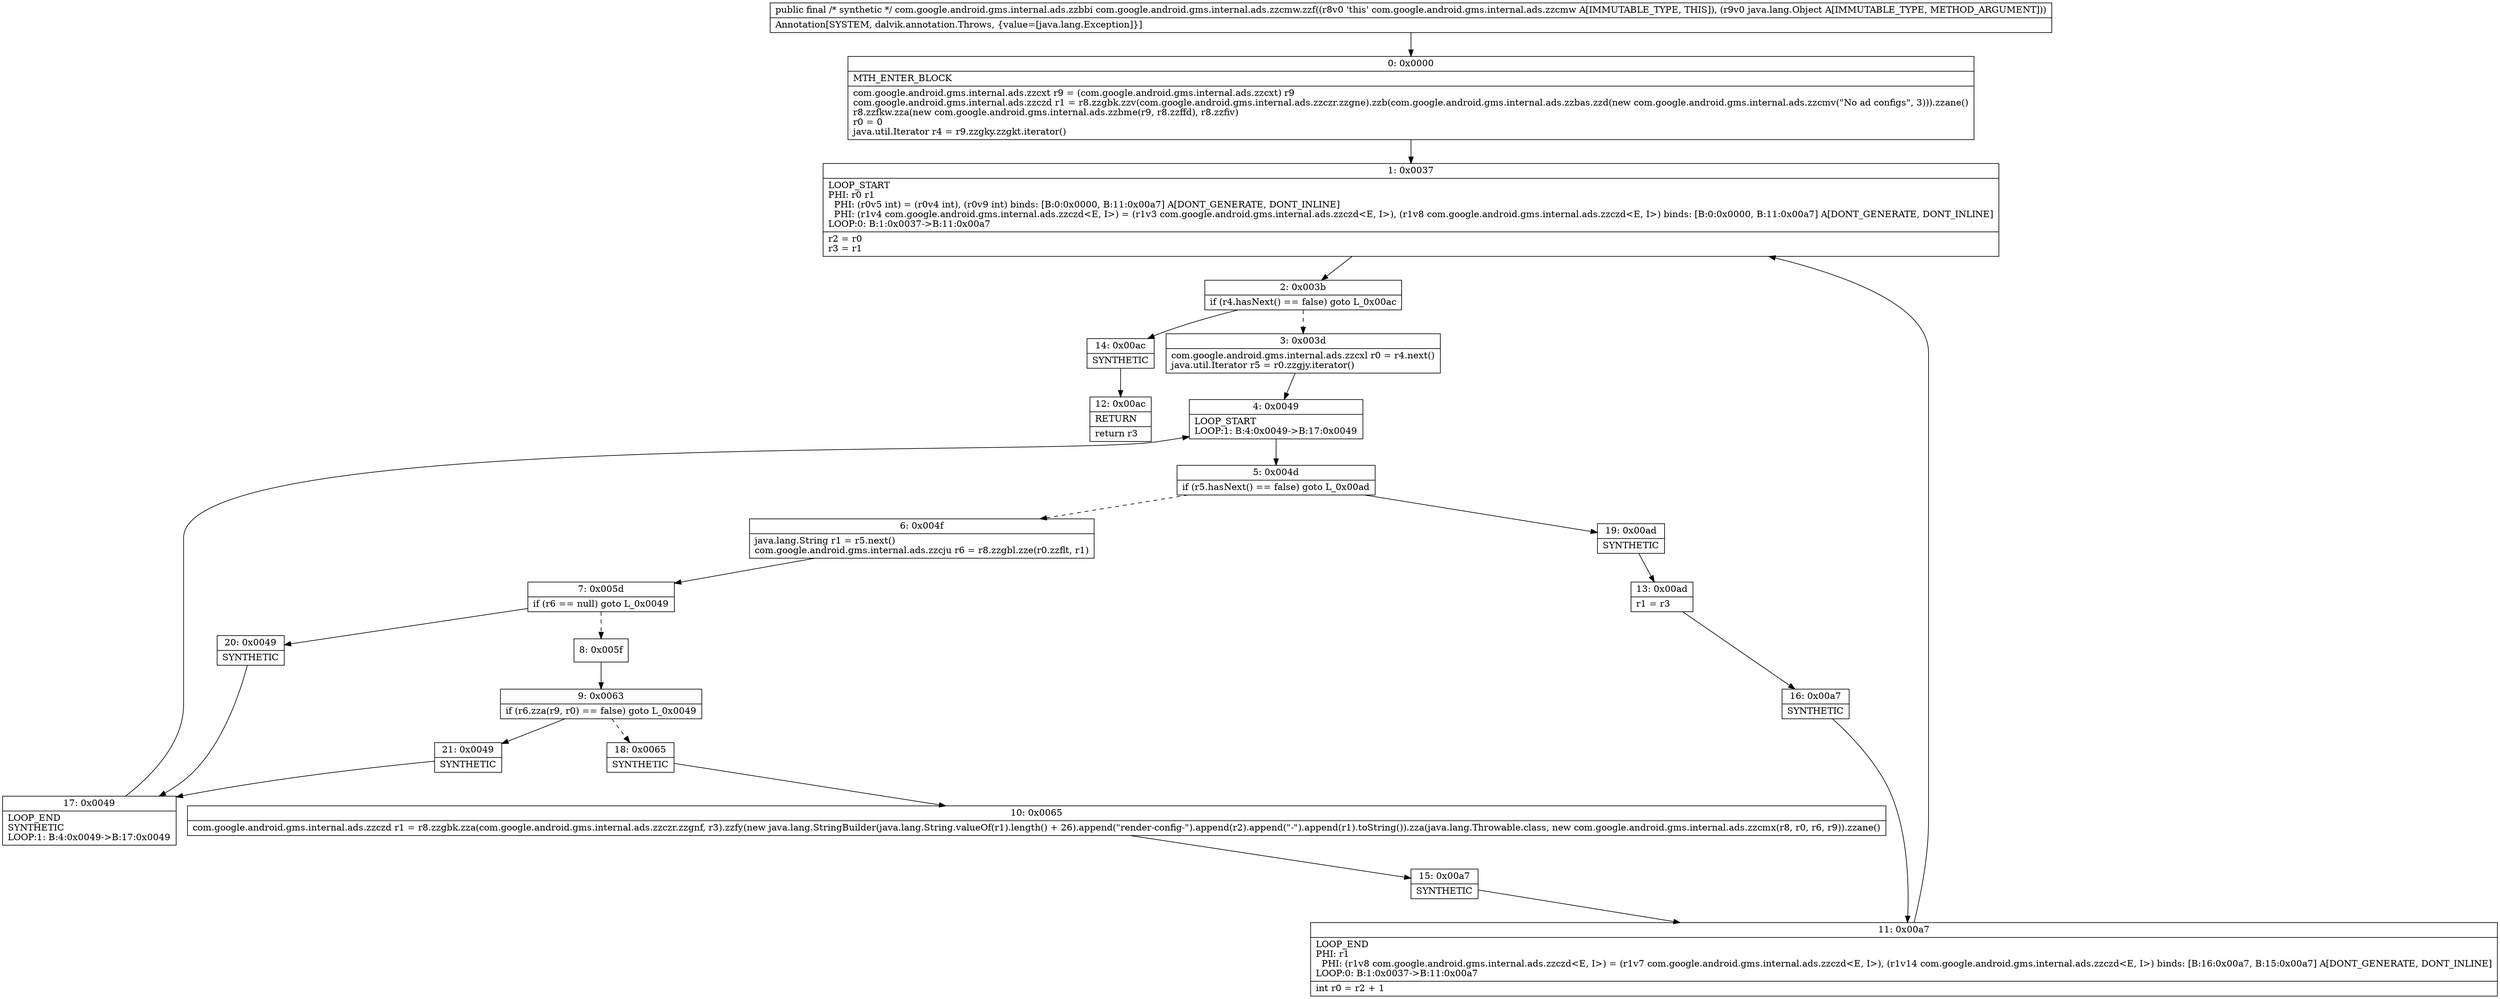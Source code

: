 digraph "CFG forcom.google.android.gms.internal.ads.zzcmw.zzf(Ljava\/lang\/Object;)Lcom\/google\/android\/gms\/internal\/ads\/zzbbi;" {
Node_0 [shape=record,label="{0\:\ 0x0000|MTH_ENTER_BLOCK\l|com.google.android.gms.internal.ads.zzcxt r9 = (com.google.android.gms.internal.ads.zzcxt) r9\lcom.google.android.gms.internal.ads.zzczd r1 = r8.zzgbk.zzv(com.google.android.gms.internal.ads.zzczr.zzgne).zzb(com.google.android.gms.internal.ads.zzbas.zzd(new com.google.android.gms.internal.ads.zzcmv(\"No ad configs\", 3))).zzane()\lr8.zzfkw.zza(new com.google.android.gms.internal.ads.zzbme(r9, r8.zzffd), r8.zzfiv)\lr0 = 0\ljava.util.Iterator r4 = r9.zzgky.zzgkt.iterator()\l}"];
Node_1 [shape=record,label="{1\:\ 0x0037|LOOP_START\lPHI: r0 r1 \l  PHI: (r0v5 int) = (r0v4 int), (r0v9 int) binds: [B:0:0x0000, B:11:0x00a7] A[DONT_GENERATE, DONT_INLINE]\l  PHI: (r1v4 com.google.android.gms.internal.ads.zzczd\<E, I\>) = (r1v3 com.google.android.gms.internal.ads.zzczd\<E, I\>), (r1v8 com.google.android.gms.internal.ads.zzczd\<E, I\>) binds: [B:0:0x0000, B:11:0x00a7] A[DONT_GENERATE, DONT_INLINE]\lLOOP:0: B:1:0x0037\-\>B:11:0x00a7\l|r2 = r0\lr3 = r1\l}"];
Node_2 [shape=record,label="{2\:\ 0x003b|if (r4.hasNext() == false) goto L_0x00ac\l}"];
Node_3 [shape=record,label="{3\:\ 0x003d|com.google.android.gms.internal.ads.zzcxl r0 = r4.next()\ljava.util.Iterator r5 = r0.zzgjy.iterator()\l}"];
Node_4 [shape=record,label="{4\:\ 0x0049|LOOP_START\lLOOP:1: B:4:0x0049\-\>B:17:0x0049\l}"];
Node_5 [shape=record,label="{5\:\ 0x004d|if (r5.hasNext() == false) goto L_0x00ad\l}"];
Node_6 [shape=record,label="{6\:\ 0x004f|java.lang.String r1 = r5.next()\lcom.google.android.gms.internal.ads.zzcju r6 = r8.zzgbl.zze(r0.zzflt, r1)\l}"];
Node_7 [shape=record,label="{7\:\ 0x005d|if (r6 == null) goto L_0x0049\l}"];
Node_8 [shape=record,label="{8\:\ 0x005f}"];
Node_9 [shape=record,label="{9\:\ 0x0063|if (r6.zza(r9, r0) == false) goto L_0x0049\l}"];
Node_10 [shape=record,label="{10\:\ 0x0065|com.google.android.gms.internal.ads.zzczd r1 = r8.zzgbk.zza(com.google.android.gms.internal.ads.zzczr.zzgnf, r3).zzfy(new java.lang.StringBuilder(java.lang.String.valueOf(r1).length() + 26).append(\"render\-config\-\").append(r2).append(\"\-\").append(r1).toString()).zza(java.lang.Throwable.class, new com.google.android.gms.internal.ads.zzcmx(r8, r0, r6, r9)).zzane()\l}"];
Node_11 [shape=record,label="{11\:\ 0x00a7|LOOP_END\lPHI: r1 \l  PHI: (r1v8 com.google.android.gms.internal.ads.zzczd\<E, I\>) = (r1v7 com.google.android.gms.internal.ads.zzczd\<E, I\>), (r1v14 com.google.android.gms.internal.ads.zzczd\<E, I\>) binds: [B:16:0x00a7, B:15:0x00a7] A[DONT_GENERATE, DONT_INLINE]\lLOOP:0: B:1:0x0037\-\>B:11:0x00a7\l|int r0 = r2 + 1\l}"];
Node_12 [shape=record,label="{12\:\ 0x00ac|RETURN\l|return r3\l}"];
Node_13 [shape=record,label="{13\:\ 0x00ad|r1 = r3\l}"];
Node_14 [shape=record,label="{14\:\ 0x00ac|SYNTHETIC\l}"];
Node_15 [shape=record,label="{15\:\ 0x00a7|SYNTHETIC\l}"];
Node_16 [shape=record,label="{16\:\ 0x00a7|SYNTHETIC\l}"];
Node_17 [shape=record,label="{17\:\ 0x0049|LOOP_END\lSYNTHETIC\lLOOP:1: B:4:0x0049\-\>B:17:0x0049\l}"];
Node_18 [shape=record,label="{18\:\ 0x0065|SYNTHETIC\l}"];
Node_19 [shape=record,label="{19\:\ 0x00ad|SYNTHETIC\l}"];
Node_20 [shape=record,label="{20\:\ 0x0049|SYNTHETIC\l}"];
Node_21 [shape=record,label="{21\:\ 0x0049|SYNTHETIC\l}"];
MethodNode[shape=record,label="{public final \/* synthetic *\/ com.google.android.gms.internal.ads.zzbbi com.google.android.gms.internal.ads.zzcmw.zzf((r8v0 'this' com.google.android.gms.internal.ads.zzcmw A[IMMUTABLE_TYPE, THIS]), (r9v0 java.lang.Object A[IMMUTABLE_TYPE, METHOD_ARGUMENT]))  | Annotation[SYSTEM, dalvik.annotation.Throws, \{value=[java.lang.Exception]\}]\l}"];
MethodNode -> Node_0;
Node_0 -> Node_1;
Node_1 -> Node_2;
Node_2 -> Node_3[style=dashed];
Node_2 -> Node_14;
Node_3 -> Node_4;
Node_4 -> Node_5;
Node_5 -> Node_6[style=dashed];
Node_5 -> Node_19;
Node_6 -> Node_7;
Node_7 -> Node_8[style=dashed];
Node_7 -> Node_20;
Node_8 -> Node_9;
Node_9 -> Node_18[style=dashed];
Node_9 -> Node_21;
Node_10 -> Node_15;
Node_11 -> Node_1;
Node_13 -> Node_16;
Node_14 -> Node_12;
Node_15 -> Node_11;
Node_16 -> Node_11;
Node_17 -> Node_4;
Node_18 -> Node_10;
Node_19 -> Node_13;
Node_20 -> Node_17;
Node_21 -> Node_17;
}

